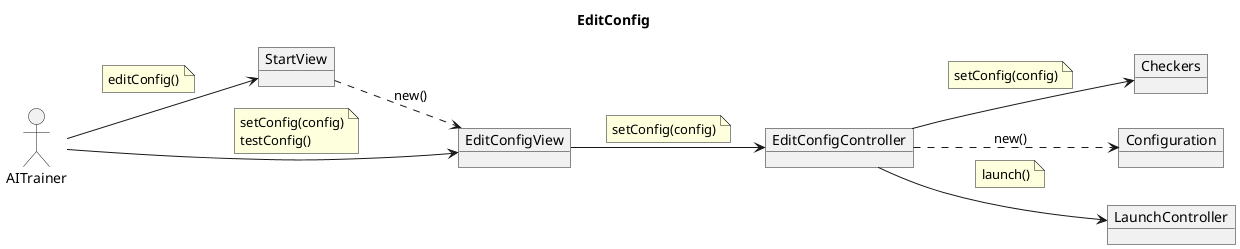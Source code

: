 @startuml EditconfigCollaborationDiagram
title EditConfig
allow_mixing
left to right direction

actor AITrainer

object Checkers
object StartView
object EditConfigView
object EditConfigController
object Configuration
object LaunchController

AITrainer --> StartView
note on link
    editConfig()
end note

StartView ..> EditConfigView : new()

AITrainer --> EditConfigView
note on link
    setConfig(config)
    testConfig()
end note

EditConfigView --> EditConfigController
note on link
    setConfig(config)
end note

EditConfigController ..> Configuration : new()

EditConfigController --> Checkers
note on link
    setConfig(config)
end note

EditConfigController --> LaunchController
note on link
    launch()
end note


@enduml